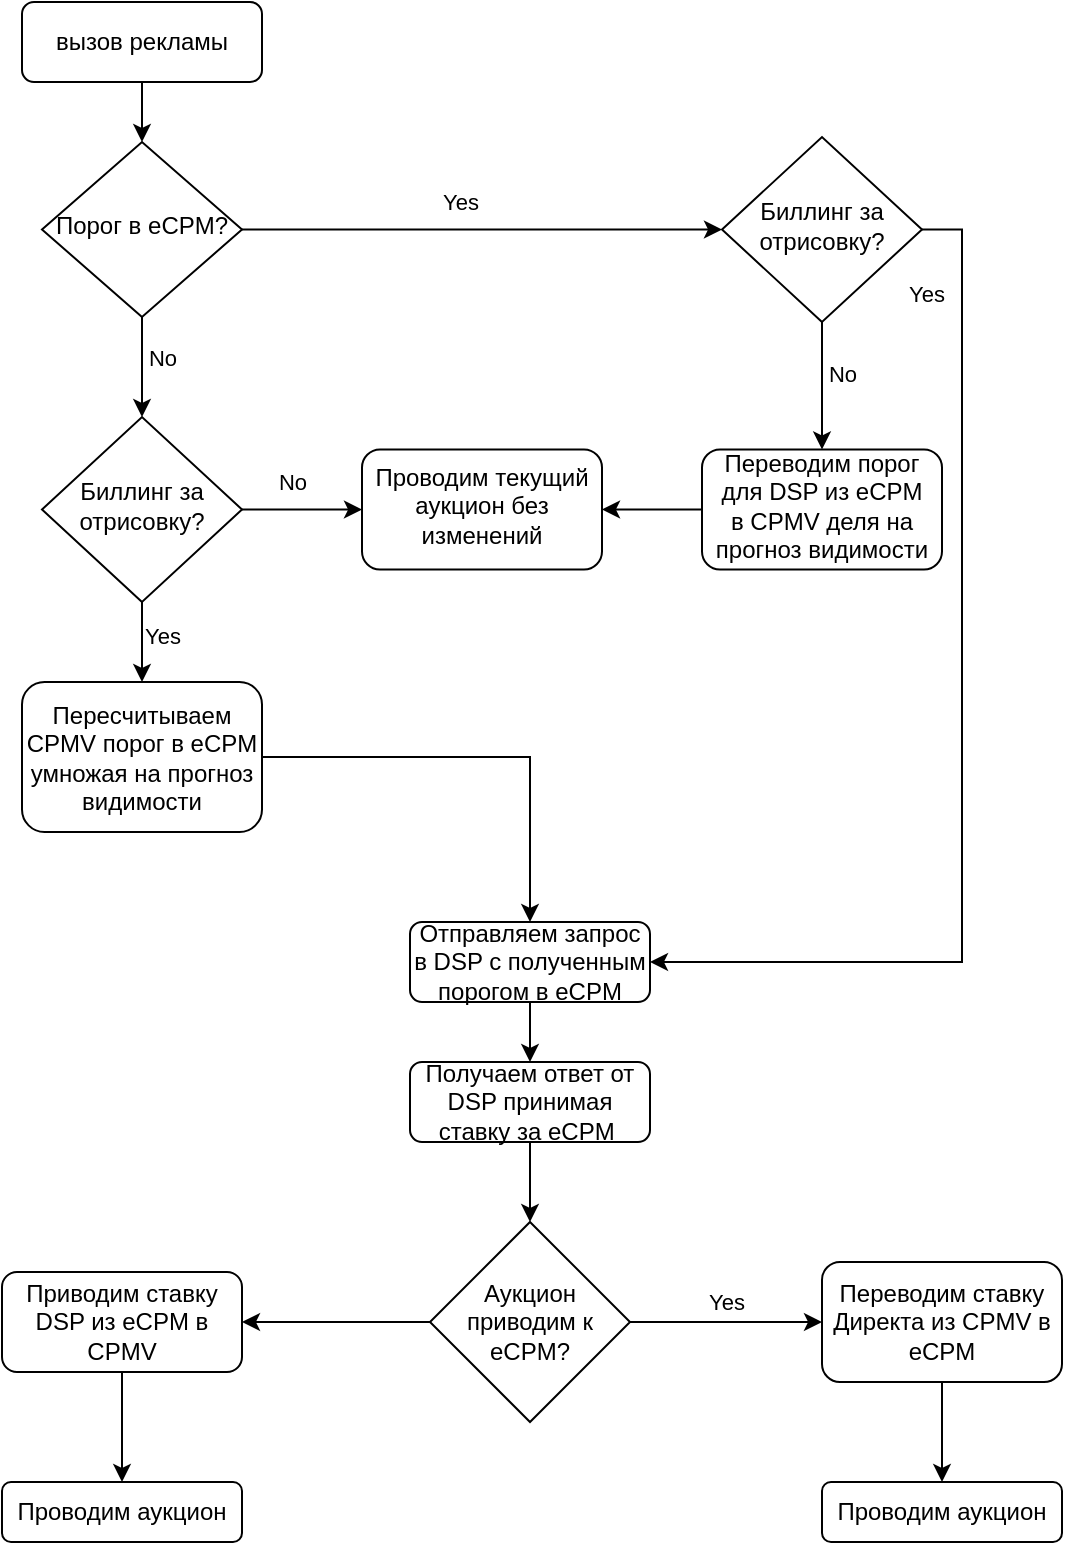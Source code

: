 <mxfile version="20.7.4" type="github">
  <diagram id="C5RBs43oDa-KdzZeNtuy" name="Page-1">
    <mxGraphModel dx="954" dy="627" grid="1" gridSize="10" guides="1" tooltips="1" connect="1" arrows="1" fold="1" page="1" pageScale="1" pageWidth="827" pageHeight="1169" math="0" shadow="0">
      <root>
        <mxCell id="WIyWlLk6GJQsqaUBKTNV-0" />
        <mxCell id="WIyWlLk6GJQsqaUBKTNV-1" parent="WIyWlLk6GJQsqaUBKTNV-0" />
        <mxCell id="2sAaZkd2MSDt4CEduPBy-50" style="edgeStyle=orthogonalEdgeStyle;rounded=0;sketch=0;orthogonalLoop=1;jettySize=auto;html=1;entryX=0.5;entryY=1;entryDx=0;entryDy=0;" edge="1" parent="WIyWlLk6GJQsqaUBKTNV-1" source="WIyWlLk6GJQsqaUBKTNV-3" target="WIyWlLk6GJQsqaUBKTNV-10">
          <mxGeometry relative="1" as="geometry" />
        </mxCell>
        <mxCell id="WIyWlLk6GJQsqaUBKTNV-3" value="вызов рекламы" style="rounded=1;whiteSpace=wrap;html=1;fontSize=12;glass=0;strokeWidth=1;shadow=0;" parent="WIyWlLk6GJQsqaUBKTNV-1" vertex="1">
          <mxGeometry x="160" y="80" width="120" height="40" as="geometry" />
        </mxCell>
        <mxCell id="2sAaZkd2MSDt4CEduPBy-59" style="edgeStyle=orthogonalEdgeStyle;rounded=0;sketch=0;orthogonalLoop=1;jettySize=auto;html=1;entryX=0.5;entryY=0;entryDx=0;entryDy=0;" edge="1" parent="WIyWlLk6GJQsqaUBKTNV-1" source="WIyWlLk6GJQsqaUBKTNV-6" target="WIyWlLk6GJQsqaUBKTNV-11">
          <mxGeometry relative="1" as="geometry" />
        </mxCell>
        <mxCell id="2sAaZkd2MSDt4CEduPBy-60" value="Yes" style="edgeLabel;html=1;align=center;verticalAlign=middle;resizable=0;points=[];" vertex="1" connectable="0" parent="2sAaZkd2MSDt4CEduPBy-59">
          <mxGeometry x="-0.15" y="2" relative="1" as="geometry">
            <mxPoint x="8" as="offset" />
          </mxGeometry>
        </mxCell>
        <mxCell id="2sAaZkd2MSDt4CEduPBy-66" value="" style="edgeStyle=orthogonalEdgeStyle;rounded=0;sketch=0;orthogonalLoop=1;jettySize=auto;html=1;" edge="1" parent="WIyWlLk6GJQsqaUBKTNV-1" source="WIyWlLk6GJQsqaUBKTNV-6" target="2sAaZkd2MSDt4CEduPBy-65">
          <mxGeometry relative="1" as="geometry" />
        </mxCell>
        <mxCell id="2sAaZkd2MSDt4CEduPBy-67" value="No" style="edgeLabel;html=1;align=center;verticalAlign=middle;resizable=0;points=[];" vertex="1" connectable="0" parent="2sAaZkd2MSDt4CEduPBy-66">
          <mxGeometry x="-0.182" y="2" relative="1" as="geometry">
            <mxPoint y="-12" as="offset" />
          </mxGeometry>
        </mxCell>
        <mxCell id="WIyWlLk6GJQsqaUBKTNV-6" value="Биллинг за отрисовку?" style="rhombus;whiteSpace=wrap;html=1;shadow=0;fontFamily=Helvetica;fontSize=12;align=center;strokeWidth=1;spacing=6;spacingTop=-4;direction=west;" parent="WIyWlLk6GJQsqaUBKTNV-1" vertex="1">
          <mxGeometry x="170" y="287.5" width="100" height="92.5" as="geometry" />
        </mxCell>
        <mxCell id="2sAaZkd2MSDt4CEduPBy-49" style="edgeStyle=orthogonalEdgeStyle;rounded=0;sketch=0;orthogonalLoop=1;jettySize=auto;html=1;exitX=0.5;exitY=0;exitDx=0;exitDy=0;entryX=0.5;entryY=1;entryDx=0;entryDy=0;" edge="1" parent="WIyWlLk6GJQsqaUBKTNV-1" source="WIyWlLk6GJQsqaUBKTNV-10" target="WIyWlLk6GJQsqaUBKTNV-6">
          <mxGeometry relative="1" as="geometry" />
        </mxCell>
        <mxCell id="2sAaZkd2MSDt4CEduPBy-57" value="No" style="edgeLabel;html=1;align=center;verticalAlign=middle;resizable=0;points=[];" vertex="1" connectable="0" parent="2sAaZkd2MSDt4CEduPBy-49">
          <mxGeometry x="-0.18" y="1" relative="1" as="geometry">
            <mxPoint x="9" as="offset" />
          </mxGeometry>
        </mxCell>
        <mxCell id="2sAaZkd2MSDt4CEduPBy-52" style="edgeStyle=orthogonalEdgeStyle;rounded=0;sketch=0;orthogonalLoop=1;jettySize=auto;html=1;entryX=1;entryY=0.5;entryDx=0;entryDy=0;" edge="1" parent="WIyWlLk6GJQsqaUBKTNV-1" source="WIyWlLk6GJQsqaUBKTNV-10" target="2sAaZkd2MSDt4CEduPBy-51">
          <mxGeometry relative="1" as="geometry" />
        </mxCell>
        <mxCell id="2sAaZkd2MSDt4CEduPBy-53" value="Yes" style="edgeLabel;html=1;align=center;verticalAlign=middle;resizable=0;points=[];" vertex="1" connectable="0" parent="2sAaZkd2MSDt4CEduPBy-52">
          <mxGeometry x="-0.098" y="2" relative="1" as="geometry">
            <mxPoint y="-12" as="offset" />
          </mxGeometry>
        </mxCell>
        <mxCell id="WIyWlLk6GJQsqaUBKTNV-10" value="Порог в eCPM?" style="rhombus;whiteSpace=wrap;html=1;shadow=0;fontFamily=Helvetica;fontSize=12;align=center;strokeWidth=1;spacing=6;spacingTop=-4;direction=west;" parent="WIyWlLk6GJQsqaUBKTNV-1" vertex="1">
          <mxGeometry x="170" y="150" width="100" height="87.5" as="geometry" />
        </mxCell>
        <mxCell id="2sAaZkd2MSDt4CEduPBy-58" style="edgeStyle=orthogonalEdgeStyle;rounded=0;sketch=0;orthogonalLoop=1;jettySize=auto;html=1;entryX=0.5;entryY=0;entryDx=0;entryDy=0;" edge="1" parent="WIyWlLk6GJQsqaUBKTNV-1" source="WIyWlLk6GJQsqaUBKTNV-11" target="WIyWlLk6GJQsqaUBKTNV-12">
          <mxGeometry relative="1" as="geometry" />
        </mxCell>
        <mxCell id="WIyWlLk6GJQsqaUBKTNV-11" value="Пересчитываем CPMV порог в eCPM умножая на прогноз видимости" style="rounded=1;whiteSpace=wrap;html=1;fontSize=12;glass=0;strokeWidth=1;shadow=0;" parent="WIyWlLk6GJQsqaUBKTNV-1" vertex="1">
          <mxGeometry x="160" y="420" width="120" height="75" as="geometry" />
        </mxCell>
        <mxCell id="2sAaZkd2MSDt4CEduPBy-18" style="edgeStyle=orthogonalEdgeStyle;rounded=0;orthogonalLoop=1;jettySize=auto;html=1;entryX=0.5;entryY=0;entryDx=0;entryDy=0;" edge="1" parent="WIyWlLk6GJQsqaUBKTNV-1" source="WIyWlLk6GJQsqaUBKTNV-12" target="2sAaZkd2MSDt4CEduPBy-17">
          <mxGeometry relative="1" as="geometry" />
        </mxCell>
        <mxCell id="WIyWlLk6GJQsqaUBKTNV-12" value="Отправляем запрос в DSP с полученным порогом в eCPM" style="rounded=1;whiteSpace=wrap;html=1;fontSize=12;glass=0;strokeWidth=1;shadow=0;" parent="WIyWlLk6GJQsqaUBKTNV-1" vertex="1">
          <mxGeometry x="354" y="540" width="120" height="40" as="geometry" />
        </mxCell>
        <mxCell id="2sAaZkd2MSDt4CEduPBy-24" style="edgeStyle=orthogonalEdgeStyle;rounded=0;orthogonalLoop=1;jettySize=auto;html=1;entryX=0.5;entryY=0;entryDx=0;entryDy=0;entryPerimeter=0;" edge="1" parent="WIyWlLk6GJQsqaUBKTNV-1" source="2sAaZkd2MSDt4CEduPBy-17" target="2sAaZkd2MSDt4CEduPBy-23">
          <mxGeometry relative="1" as="geometry" />
        </mxCell>
        <mxCell id="2sAaZkd2MSDt4CEduPBy-17" value="Получаем ответ от DSP принимая ставку за eCPM&amp;nbsp;" style="rounded=1;whiteSpace=wrap;html=1;fontSize=12;glass=0;strokeWidth=1;shadow=0;" vertex="1" parent="WIyWlLk6GJQsqaUBKTNV-1">
          <mxGeometry x="354" y="610" width="120" height="40" as="geometry" />
        </mxCell>
        <mxCell id="2sAaZkd2MSDt4CEduPBy-28" value="Yes" style="edgeStyle=orthogonalEdgeStyle;rounded=0;orthogonalLoop=1;jettySize=auto;html=1;" edge="1" parent="WIyWlLk6GJQsqaUBKTNV-1" source="2sAaZkd2MSDt4CEduPBy-23" target="2sAaZkd2MSDt4CEduPBy-27">
          <mxGeometry y="10" relative="1" as="geometry">
            <mxPoint as="offset" />
          </mxGeometry>
        </mxCell>
        <mxCell id="2sAaZkd2MSDt4CEduPBy-75" style="edgeStyle=orthogonalEdgeStyle;rounded=0;sketch=0;orthogonalLoop=1;jettySize=auto;html=1;entryX=1;entryY=0.5;entryDx=0;entryDy=0;" edge="1" parent="WIyWlLk6GJQsqaUBKTNV-1" source="2sAaZkd2MSDt4CEduPBy-23" target="2sAaZkd2MSDt4CEduPBy-31">
          <mxGeometry relative="1" as="geometry" />
        </mxCell>
        <mxCell id="2sAaZkd2MSDt4CEduPBy-23" value="Аукцион приводим к eCPM?" style="strokeWidth=1;html=1;shape=mxgraph.flowchart.decision;whiteSpace=wrap;" vertex="1" parent="WIyWlLk6GJQsqaUBKTNV-1">
          <mxGeometry x="364" y="690" width="100" height="100" as="geometry" />
        </mxCell>
        <mxCell id="2sAaZkd2MSDt4CEduPBy-30" value="" style="edgeStyle=orthogonalEdgeStyle;rounded=0;sketch=0;orthogonalLoop=1;jettySize=auto;html=1;" edge="1" parent="WIyWlLk6GJQsqaUBKTNV-1" source="2sAaZkd2MSDt4CEduPBy-27" target="2sAaZkd2MSDt4CEduPBy-29">
          <mxGeometry relative="1" as="geometry" />
        </mxCell>
        <mxCell id="2sAaZkd2MSDt4CEduPBy-27" value="Переводим ставку Директа из CPMV в eCPM" style="rounded=1;whiteSpace=wrap;html=1;strokeWidth=1;" vertex="1" parent="WIyWlLk6GJQsqaUBKTNV-1">
          <mxGeometry x="560" y="710" width="120" height="60" as="geometry" />
        </mxCell>
        <mxCell id="2sAaZkd2MSDt4CEduPBy-29" value="Проводим аукцион" style="whiteSpace=wrap;html=1;rounded=1;strokeWidth=1;" vertex="1" parent="WIyWlLk6GJQsqaUBKTNV-1">
          <mxGeometry x="560" y="820" width="120" height="30" as="geometry" />
        </mxCell>
        <mxCell id="2sAaZkd2MSDt4CEduPBy-35" value="" style="edgeStyle=orthogonalEdgeStyle;rounded=0;sketch=0;orthogonalLoop=1;jettySize=auto;html=1;" edge="1" parent="WIyWlLk6GJQsqaUBKTNV-1" source="2sAaZkd2MSDt4CEduPBy-31" target="2sAaZkd2MSDt4CEduPBy-34">
          <mxGeometry relative="1" as="geometry" />
        </mxCell>
        <mxCell id="2sAaZkd2MSDt4CEduPBy-31" value="Приводим ставку DSP из eCPM в CPMV" style="rounded=1;whiteSpace=wrap;html=1;strokeWidth=1;" vertex="1" parent="WIyWlLk6GJQsqaUBKTNV-1">
          <mxGeometry x="150" y="715" width="120" height="50" as="geometry" />
        </mxCell>
        <mxCell id="2sAaZkd2MSDt4CEduPBy-34" value="Проводим аукцион" style="rounded=1;whiteSpace=wrap;html=1;strokeWidth=1;" vertex="1" parent="WIyWlLk6GJQsqaUBKTNV-1">
          <mxGeometry x="150" y="820" width="120" height="30" as="geometry" />
        </mxCell>
        <mxCell id="2sAaZkd2MSDt4CEduPBy-63" value="" style="edgeStyle=orthogonalEdgeStyle;rounded=0;sketch=0;orthogonalLoop=1;jettySize=auto;html=1;" edge="1" parent="WIyWlLk6GJQsqaUBKTNV-1" source="2sAaZkd2MSDt4CEduPBy-51" target="2sAaZkd2MSDt4CEduPBy-62">
          <mxGeometry relative="1" as="geometry" />
        </mxCell>
        <mxCell id="2sAaZkd2MSDt4CEduPBy-64" value="No" style="edgeLabel;html=1;align=center;verticalAlign=middle;resizable=0;points=[];" vertex="1" connectable="0" parent="2sAaZkd2MSDt4CEduPBy-63">
          <mxGeometry x="-0.2" relative="1" as="geometry">
            <mxPoint x="10" as="offset" />
          </mxGeometry>
        </mxCell>
        <mxCell id="2sAaZkd2MSDt4CEduPBy-72" style="edgeStyle=orthogonalEdgeStyle;rounded=0;sketch=0;orthogonalLoop=1;jettySize=auto;html=1;exitX=0;exitY=0.5;exitDx=0;exitDy=0;entryX=1;entryY=0.5;entryDx=0;entryDy=0;" edge="1" parent="WIyWlLk6GJQsqaUBKTNV-1" source="2sAaZkd2MSDt4CEduPBy-51" target="WIyWlLk6GJQsqaUBKTNV-12">
          <mxGeometry relative="1" as="geometry">
            <mxPoint x="730" y="530" as="targetPoint" />
          </mxGeometry>
        </mxCell>
        <mxCell id="2sAaZkd2MSDt4CEduPBy-74" value="Yes" style="edgeLabel;html=1;align=center;verticalAlign=middle;resizable=0;points=[];" vertex="1" connectable="0" parent="2sAaZkd2MSDt4CEduPBy-72">
          <mxGeometry x="-0.752" y="-1" relative="1" as="geometry">
            <mxPoint x="-17" y="-15" as="offset" />
          </mxGeometry>
        </mxCell>
        <mxCell id="2sAaZkd2MSDt4CEduPBy-51" value="Биллинг за отрисовку?" style="rhombus;whiteSpace=wrap;html=1;shadow=0;fontFamily=Helvetica;fontSize=12;align=center;strokeWidth=1;spacing=6;spacingTop=-4;direction=west;" vertex="1" parent="WIyWlLk6GJQsqaUBKTNV-1">
          <mxGeometry x="510" y="147.5" width="100" height="92.5" as="geometry" />
        </mxCell>
        <mxCell id="2sAaZkd2MSDt4CEduPBy-73" style="edgeStyle=orthogonalEdgeStyle;rounded=0;sketch=0;orthogonalLoop=1;jettySize=auto;html=1;entryX=1;entryY=0.5;entryDx=0;entryDy=0;" edge="1" parent="WIyWlLk6GJQsqaUBKTNV-1" source="2sAaZkd2MSDt4CEduPBy-62" target="2sAaZkd2MSDt4CEduPBy-65">
          <mxGeometry relative="1" as="geometry" />
        </mxCell>
        <mxCell id="2sAaZkd2MSDt4CEduPBy-62" value="Переводим порог для DSP из eCPM в CPMV деля на прогноз видимости" style="rounded=1;whiteSpace=wrap;html=1;shadow=0;strokeWidth=1;spacing=6;spacingTop=-4;" vertex="1" parent="WIyWlLk6GJQsqaUBKTNV-1">
          <mxGeometry x="500" y="303.75" width="120" height="60" as="geometry" />
        </mxCell>
        <mxCell id="2sAaZkd2MSDt4CEduPBy-65" value="Проводим текущий аукцион без изменений" style="rounded=1;whiteSpace=wrap;html=1;shadow=0;strokeWidth=1;spacing=6;spacingTop=-4;" vertex="1" parent="WIyWlLk6GJQsqaUBKTNV-1">
          <mxGeometry x="330" y="303.75" width="120" height="60" as="geometry" />
        </mxCell>
      </root>
    </mxGraphModel>
  </diagram>
</mxfile>
